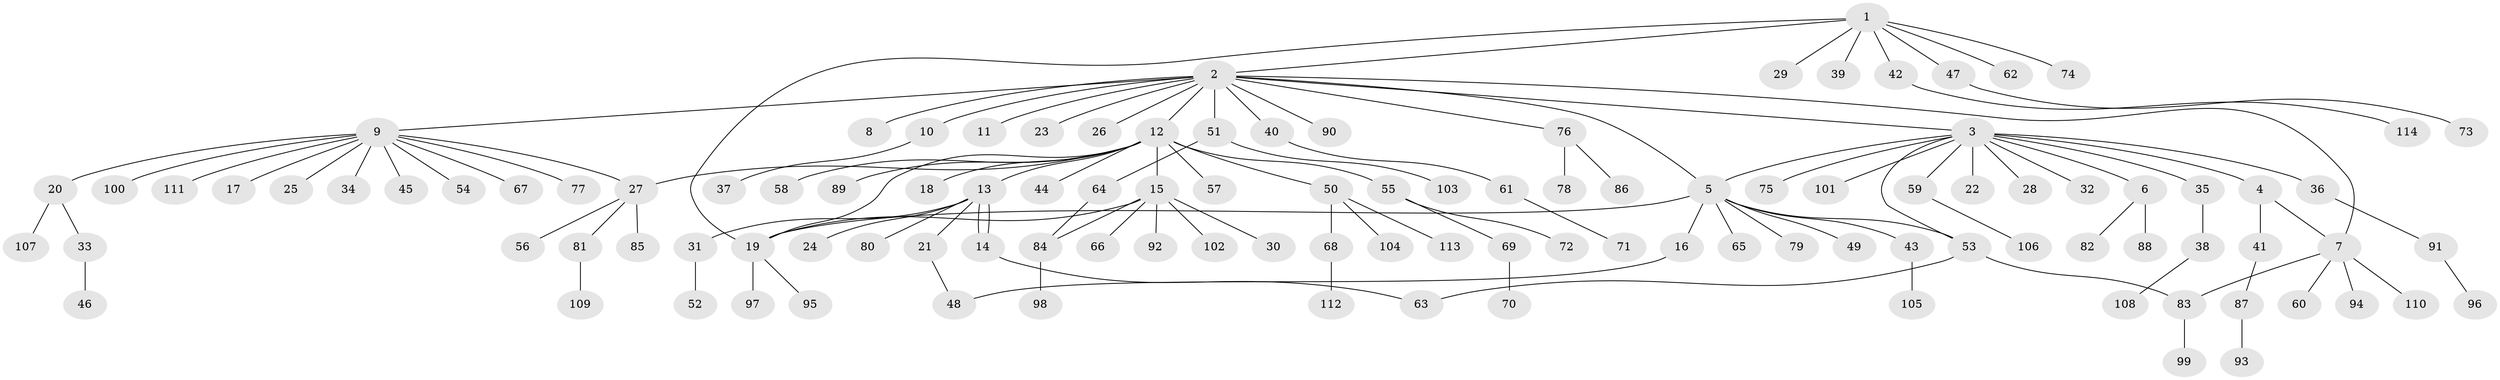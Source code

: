// Generated by graph-tools (version 1.1) at 2025/49/03/09/25 03:49:57]
// undirected, 114 vertices, 125 edges
graph export_dot {
graph [start="1"]
  node [color=gray90,style=filled];
  1;
  2;
  3;
  4;
  5;
  6;
  7;
  8;
  9;
  10;
  11;
  12;
  13;
  14;
  15;
  16;
  17;
  18;
  19;
  20;
  21;
  22;
  23;
  24;
  25;
  26;
  27;
  28;
  29;
  30;
  31;
  32;
  33;
  34;
  35;
  36;
  37;
  38;
  39;
  40;
  41;
  42;
  43;
  44;
  45;
  46;
  47;
  48;
  49;
  50;
  51;
  52;
  53;
  54;
  55;
  56;
  57;
  58;
  59;
  60;
  61;
  62;
  63;
  64;
  65;
  66;
  67;
  68;
  69;
  70;
  71;
  72;
  73;
  74;
  75;
  76;
  77;
  78;
  79;
  80;
  81;
  82;
  83;
  84;
  85;
  86;
  87;
  88;
  89;
  90;
  91;
  92;
  93;
  94;
  95;
  96;
  97;
  98;
  99;
  100;
  101;
  102;
  103;
  104;
  105;
  106;
  107;
  108;
  109;
  110;
  111;
  112;
  113;
  114;
  1 -- 2;
  1 -- 19;
  1 -- 29;
  1 -- 39;
  1 -- 42;
  1 -- 47;
  1 -- 62;
  1 -- 74;
  2 -- 3;
  2 -- 5;
  2 -- 7;
  2 -- 8;
  2 -- 9;
  2 -- 10;
  2 -- 11;
  2 -- 12;
  2 -- 23;
  2 -- 26;
  2 -- 40;
  2 -- 51;
  2 -- 76;
  2 -- 90;
  3 -- 4;
  3 -- 5;
  3 -- 6;
  3 -- 22;
  3 -- 28;
  3 -- 32;
  3 -- 35;
  3 -- 36;
  3 -- 53;
  3 -- 59;
  3 -- 75;
  3 -- 101;
  4 -- 7;
  4 -- 41;
  5 -- 16;
  5 -- 19;
  5 -- 43;
  5 -- 49;
  5 -- 53;
  5 -- 65;
  5 -- 79;
  6 -- 82;
  6 -- 88;
  7 -- 60;
  7 -- 83;
  7 -- 94;
  7 -- 110;
  9 -- 17;
  9 -- 20;
  9 -- 25;
  9 -- 27;
  9 -- 34;
  9 -- 45;
  9 -- 54;
  9 -- 67;
  9 -- 77;
  9 -- 100;
  9 -- 111;
  10 -- 37;
  12 -- 13;
  12 -- 15;
  12 -- 18;
  12 -- 19;
  12 -- 27;
  12 -- 44;
  12 -- 50;
  12 -- 55;
  12 -- 57;
  12 -- 58;
  12 -- 89;
  13 -- 14;
  13 -- 14;
  13 -- 21;
  13 -- 24;
  13 -- 31;
  13 -- 80;
  14 -- 63;
  15 -- 19;
  15 -- 30;
  15 -- 66;
  15 -- 84;
  15 -- 92;
  15 -- 102;
  16 -- 48;
  19 -- 95;
  19 -- 97;
  20 -- 33;
  20 -- 107;
  21 -- 48;
  27 -- 56;
  27 -- 81;
  27 -- 85;
  31 -- 52;
  33 -- 46;
  35 -- 38;
  36 -- 91;
  38 -- 108;
  40 -- 61;
  41 -- 87;
  42 -- 114;
  43 -- 105;
  47 -- 73;
  50 -- 68;
  50 -- 104;
  50 -- 113;
  51 -- 64;
  51 -- 103;
  53 -- 63;
  53 -- 83;
  55 -- 69;
  55 -- 72;
  59 -- 106;
  61 -- 71;
  64 -- 84;
  68 -- 112;
  69 -- 70;
  76 -- 78;
  76 -- 86;
  81 -- 109;
  83 -- 99;
  84 -- 98;
  87 -- 93;
  91 -- 96;
}
